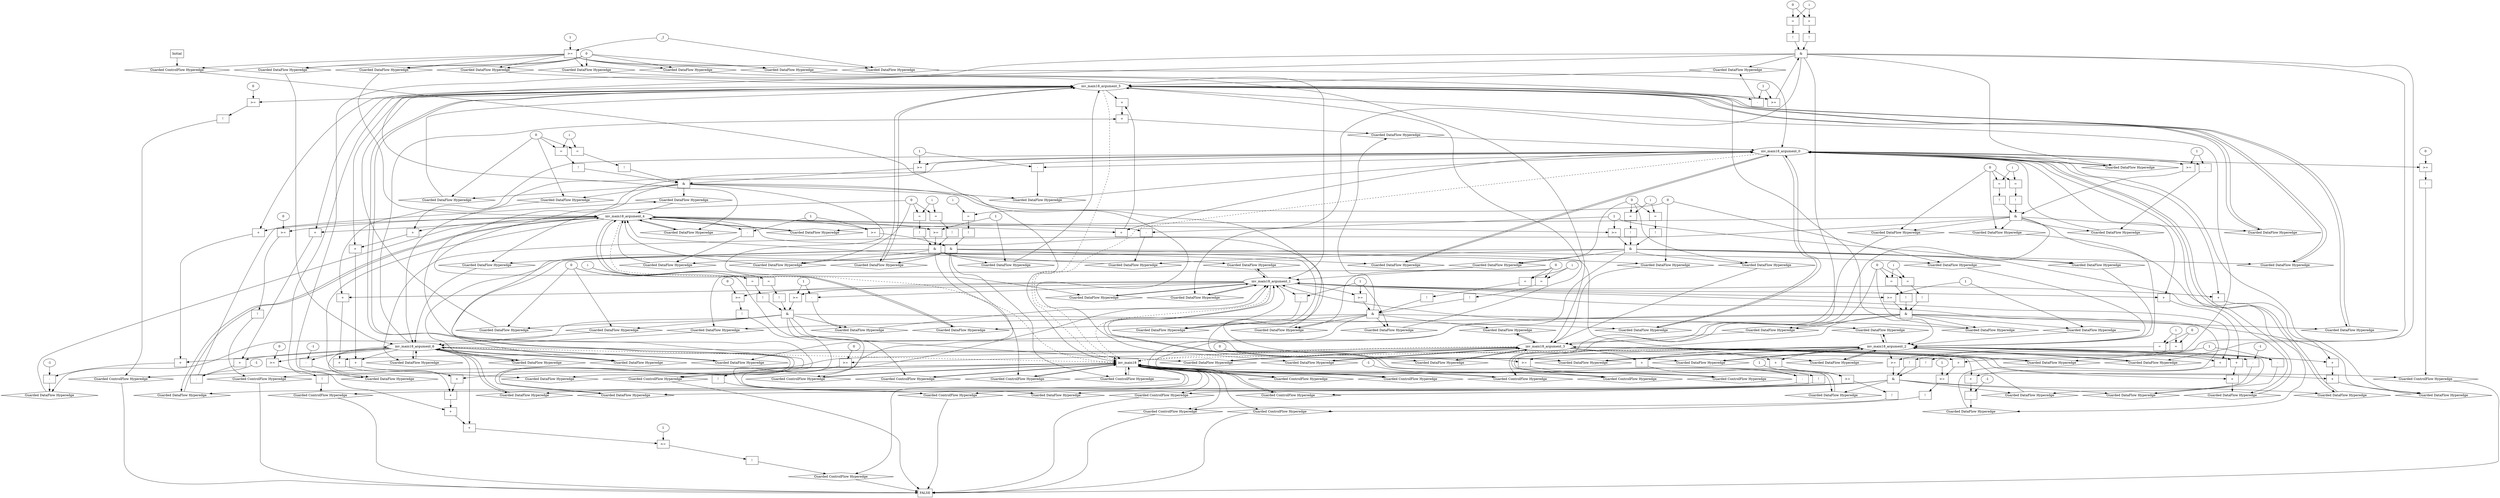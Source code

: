 digraph dag {
inv_main18 [label="inv_main18" shape="rect"];
FALSE [label="FALSE" shape="rect"];
Initial [label="Initial" shape="rect"];
ControlFowHyperEdge_0 [label="Guarded ControlFlow Hyperedge" shape="diamond"];
Initial -> ControlFowHyperEdge_0[label=""]
ControlFowHyperEdge_0 -> inv_main18[label=""]
ControlFowHyperEdge_1 [label="Guarded ControlFlow Hyperedge" shape="diamond"];
inv_main18 -> ControlFowHyperEdge_1[label=""]
ControlFowHyperEdge_1 -> inv_main18[label=""]
ControlFowHyperEdge_2 [label="Guarded ControlFlow Hyperedge" shape="diamond"];
inv_main18 -> ControlFowHyperEdge_2[label=""]
ControlFowHyperEdge_2 -> inv_main18[label=""]
ControlFowHyperEdge_3 [label="Guarded ControlFlow Hyperedge" shape="diamond"];
inv_main18 -> ControlFowHyperEdge_3[label=""]
ControlFowHyperEdge_3 -> inv_main18[label=""]
ControlFowHyperEdge_4 [label="Guarded ControlFlow Hyperedge" shape="diamond"];
inv_main18 -> ControlFowHyperEdge_4[label=""]
ControlFowHyperEdge_4 -> inv_main18[label=""]
ControlFowHyperEdge_5 [label="Guarded ControlFlow Hyperedge" shape="diamond"];
inv_main18 -> ControlFowHyperEdge_5[label=""]
ControlFowHyperEdge_5 -> inv_main18[label=""]
ControlFowHyperEdge_6 [label="Guarded ControlFlow Hyperedge" shape="diamond"];
inv_main18 -> ControlFowHyperEdge_6[label=""]
ControlFowHyperEdge_6 -> inv_main18[label=""]
ControlFowHyperEdge_7 [label="Guarded ControlFlow Hyperedge" shape="diamond"];
inv_main18 -> ControlFowHyperEdge_7[label=""]
ControlFowHyperEdge_7 -> inv_main18[label=""]
ControlFowHyperEdge_8 [label="Guarded ControlFlow Hyperedge" shape="diamond"];
inv_main18 -> ControlFowHyperEdge_8[label=""]
ControlFowHyperEdge_8 -> inv_main18[label=""]
ControlFowHyperEdge_9 [label="Guarded ControlFlow Hyperedge" shape="diamond"];
inv_main18 -> ControlFowHyperEdge_9[label=""]
ControlFowHyperEdge_9 -> inv_main18[label=""]
ControlFowHyperEdge_10 [label="Guarded ControlFlow Hyperedge" shape="diamond"];
inv_main18 -> ControlFowHyperEdge_10[label=""]
ControlFowHyperEdge_10 -> inv_main18[label=""]
ControlFowHyperEdge_11 [label="Guarded ControlFlow Hyperedge" shape="diamond"];
inv_main18 -> ControlFowHyperEdge_11[label=""]
ControlFowHyperEdge_11 -> FALSE[label=""]
ControlFowHyperEdge_12 [label="Guarded ControlFlow Hyperedge" shape="diamond"];
inv_main18 -> ControlFowHyperEdge_12[label=""]
ControlFowHyperEdge_12 -> FALSE[label=""]
ControlFowHyperEdge_13 [label="Guarded ControlFlow Hyperedge" shape="diamond"];
inv_main18 -> ControlFowHyperEdge_13[label=""]
ControlFowHyperEdge_13 -> FALSE[label=""]
ControlFowHyperEdge_14 [label="Guarded ControlFlow Hyperedge" shape="diamond"];
inv_main18 -> ControlFowHyperEdge_14[label=""]
ControlFowHyperEdge_14 -> FALSE[label=""]
ControlFowHyperEdge_15 [label="Guarded ControlFlow Hyperedge" shape="diamond"];
inv_main18 -> ControlFowHyperEdge_15[label=""]
ControlFowHyperEdge_15 -> FALSE[label=""]
ControlFowHyperEdge_16 [label="Guarded ControlFlow Hyperedge" shape="diamond"];
inv_main18 -> ControlFowHyperEdge_16[label=""]
ControlFowHyperEdge_16 -> FALSE[label=""]
ControlFowHyperEdge_17 [label="Guarded ControlFlow Hyperedge" shape="diamond"];
inv_main18 -> ControlFowHyperEdge_17[label=""]
ControlFowHyperEdge_17 -> FALSE[label=""]
ControlFowHyperEdge_18 [label="Guarded ControlFlow Hyperedge" shape="diamond"];
inv_main18 -> ControlFowHyperEdge_18[label=""]
ControlFowHyperEdge_18 -> FALSE[label=""]
ControlFowHyperEdge_19 [label="Guarded ControlFlow Hyperedge" shape="diamond"];
inv_main18 -> ControlFowHyperEdge_19[label=""]
ControlFowHyperEdge_19 -> FALSE[label=""]
ControlFowHyperEdge_20 [label="Guarded ControlFlow Hyperedge" shape="diamond"];
inv_main18 -> ControlFowHyperEdge_20[label=""]
ControlFowHyperEdge_20 -> FALSE[label=""]
inv_main18_argument_0 [label="inv_main18_argument_0" shape="oval"];
inv_main18_argument_0 -> inv_main18[label="" style="dashed"]
inv_main18_argument_1 [label="inv_main18_argument_1" shape="oval"];
inv_main18_argument_1 -> inv_main18[label="" style="dashed"]
inv_main18_argument_2 [label="inv_main18_argument_2" shape="oval"];
inv_main18_argument_2 -> inv_main18[label="" style="dashed"]
inv_main18_argument_3 [label="inv_main18_argument_3" shape="oval"];
inv_main18_argument_3 -> inv_main18[label="" style="dashed"]
inv_main18_argument_4 [label="inv_main18_argument_4" shape="oval"];
inv_main18_argument_4 -> inv_main18[label="" style="dashed"]
inv_main18_argument_5 [label="inv_main18_argument_5" shape="oval"];
inv_main18_argument_5 -> inv_main18[label="" style="dashed"]
inv_main18_argument_6 [label="inv_main18_argument_6" shape="oval"];
inv_main18_argument_6 -> inv_main18[label="" style="dashed"]

xxxinv_main18___Initial_0xxxguard_0_node_0 [label=">=" shape="rect"];
xxxinv_main18___Initial_0xxxguard_0_node_2 [label="1"];
xxxinv_main18___Initial_0xxxdataFlow2_node_0->xxxinv_main18___Initial_0xxxguard_0_node_0
xxxinv_main18___Initial_0xxxguard_0_node_2->xxxinv_main18___Initial_0xxxguard_0_node_0

xxxinv_main18___Initial_0xxxguard_0_node_0->ControlFowHyperEdge_0 [label=""];
xxxinv_main18___Initial_0xxxdataFlow_0_node_0 [label="0"];

xxxinv_main18___Initial_0xxxdataFlow_0_node_0->DataFowHyperEdge_0_inv_main18_argument_5 [label=""];

xxxinv_main18___Initial_0xxxdataFlow_0_node_0->DataFowHyperEdge_0_inv_main18_argument_3 [label=""];
xxxinv_main18___Initial_0xxxdataFlow2_node_0 [label="_I"];

xxxinv_main18___Initial_0xxxdataFlow2_node_0->DataFowHyperEdge_0_inv_main18_argument_0 [label=""];

xxxinv_main18___Initial_0xxxdataFlow_0_node_0->DataFowHyperEdge_0_inv_main18_argument_2 [label=""];

xxxinv_main18___Initial_0xxxdataFlow_0_node_0->DataFowHyperEdge_0_inv_main18_argument_1 [label=""];

xxxinv_main18___Initial_0xxxdataFlow_0_node_0->DataFowHyperEdge_0_inv_main18_argument_4 [label=""];

xxxinv_main18___Initial_0xxxdataFlow_0_node_0->DataFowHyperEdge_0_inv_main18_argument_6 [label=""];
xxxinv_main18___inv_main18_1xxx_and [label="&" shape="rect"];
xxxinv_main18___inv_main18_1xxxguard_0_node_0 [label=">=" shape="rect"];
inv_main18_argument_5->xxxinv_main18___inv_main18_1xxxguard_0_node_0
xxxinv_main18___inv_main18_1xxxdataFlow_0_node_2->xxxinv_main18___inv_main18_1xxxguard_0_node_0

xxxinv_main18___inv_main18_1xxxguard_0_node_0->xxxinv_main18___inv_main18_1xxx_and [label=""];
xxxinv_main18___inv_main18_1xxxguard1_node_0 [label="!" shape="rect"];
xxxinv_main18___inv_main18_1xxxguard1_node_1 [label="=" shape="rect"];
xxxinv_main18___inv_main18_1xxxguard1_node_2 [label="i"];
xxxinv_main18___inv_main18_1xxxguard1_node_3 [label="0"];
xxxinv_main18___inv_main18_1xxxguard1_node_1->xxxinv_main18___inv_main18_1xxxguard1_node_0
xxxinv_main18___inv_main18_1xxxguard1_node_2->xxxinv_main18___inv_main18_1xxxguard1_node_1
xxxinv_main18___inv_main18_1xxxguard1_node_3->xxxinv_main18___inv_main18_1xxxguard1_node_1

xxxinv_main18___inv_main18_1xxxguard1_node_0->xxxinv_main18___inv_main18_1xxx_and [label=""];
xxxinv_main18___inv_main18_1xxxguard2_node_0 [label="!" shape="rect"];
xxxinv_main18___inv_main18_1xxxguard2_node_1 [label="=" shape="rect"];
xxxinv_main18___inv_main18_1xxxguard2_node_1->xxxinv_main18___inv_main18_1xxxguard2_node_0
xxxinv_main18___inv_main18_1xxxguard1_node_2->xxxinv_main18___inv_main18_1xxxguard2_node_1
xxxinv_main18___inv_main18_1xxxguard1_node_3->xxxinv_main18___inv_main18_1xxxguard2_node_1

xxxinv_main18___inv_main18_1xxxguard2_node_0->xxxinv_main18___inv_main18_1xxx_and [label=""];
xxxinv_main18___inv_main18_1xxx_and->ControlFowHyperEdge_1 [label=""];
xxxinv_main18___inv_main18_1xxxdataFlow_0_node_0 [label="-" shape="rect"];
xxxinv_main18___inv_main18_1xxxdataFlow_0_node_2 [label="1"];
inv_main18_argument_5->xxxinv_main18___inv_main18_1xxxdataFlow_0_node_0
xxxinv_main18___inv_main18_1xxxdataFlow_0_node_2->xxxinv_main18___inv_main18_1xxxdataFlow_0_node_0

xxxinv_main18___inv_main18_1xxxdataFlow_0_node_0->DataFowHyperEdge_1_inv_main18_argument_5 [label=""];
xxxinv_main18___inv_main18_1xxxdataFlow1_node_0 [label="-" shape="rect"];
xxxinv_main18___inv_main18_1xxxdataFlow1_node_2 [label="-1"];
inv_main18_argument_6->xxxinv_main18___inv_main18_1xxxdataFlow1_node_0
xxxinv_main18___inv_main18_1xxxdataFlow1_node_2->xxxinv_main18___inv_main18_1xxxdataFlow1_node_0

xxxinv_main18___inv_main18_1xxxdataFlow1_node_0->DataFowHyperEdge_1_inv_main18_argument_6 [label=""];
xxxinv_main18___inv_main18_2xxx_and [label="&" shape="rect"];
xxxinv_main18___inv_main18_2xxxguard_0_node_0 [label=">=" shape="rect"];
inv_main18_argument_2->xxxinv_main18___inv_main18_2xxxguard_0_node_0
xxxinv_main18___inv_main18_2xxxdataFlow_0_node_2->xxxinv_main18___inv_main18_2xxxguard_0_node_0

xxxinv_main18___inv_main18_2xxxguard_0_node_0->xxxinv_main18___inv_main18_2xxx_and [label=""];
xxxinv_main18___inv_main18_2xxxguard1_node_0 [label="!" shape="rect"];
xxxinv_main18___inv_main18_2xxxguard1_node_1 [label="=" shape="rect"];
xxxinv_main18___inv_main18_2xxxguard1_node_2 [label="i"];
xxxinv_main18___inv_main18_2xxxguard1_node_3 [label="0"];
xxxinv_main18___inv_main18_2xxxguard1_node_1->xxxinv_main18___inv_main18_2xxxguard1_node_0
xxxinv_main18___inv_main18_2xxxguard1_node_2->xxxinv_main18___inv_main18_2xxxguard1_node_1
xxxinv_main18___inv_main18_2xxxguard1_node_3->xxxinv_main18___inv_main18_2xxxguard1_node_1

xxxinv_main18___inv_main18_2xxxguard1_node_0->xxxinv_main18___inv_main18_2xxx_and [label=""];
xxxinv_main18___inv_main18_2xxxguard2_node_0 [label="!" shape="rect"];
xxxinv_main18___inv_main18_2xxxguard2_node_1 [label="=" shape="rect"];
xxxinv_main18___inv_main18_2xxxguard2_node_1->xxxinv_main18___inv_main18_2xxxguard2_node_0
xxxinv_main18___inv_main18_2xxxguard1_node_2->xxxinv_main18___inv_main18_2xxxguard2_node_1
xxxinv_main18___inv_main18_2xxxguard1_node_3->xxxinv_main18___inv_main18_2xxxguard2_node_1

xxxinv_main18___inv_main18_2xxxguard2_node_0->xxxinv_main18___inv_main18_2xxx_and [label=""];
xxxinv_main18___inv_main18_2xxx_and->ControlFowHyperEdge_2 [label=""];
xxxinv_main18___inv_main18_2xxxdataFlow_0_node_0 [label="-" shape="rect"];
xxxinv_main18___inv_main18_2xxxdataFlow_0_node_2 [label="1"];
inv_main18_argument_2->xxxinv_main18___inv_main18_2xxxdataFlow_0_node_0
xxxinv_main18___inv_main18_2xxxdataFlow_0_node_2->xxxinv_main18___inv_main18_2xxxdataFlow_0_node_0

xxxinv_main18___inv_main18_2xxxdataFlow_0_node_0->DataFowHyperEdge_2_inv_main18_argument_2 [label=""];
xxxinv_main18___inv_main18_2xxxdataFlow1_node_0 [label="-" shape="rect"];
xxxinv_main18___inv_main18_2xxxdataFlow1_node_2 [label="-1"];
inv_main18_argument_3->xxxinv_main18___inv_main18_2xxxdataFlow1_node_0
xxxinv_main18___inv_main18_2xxxdataFlow1_node_2->xxxinv_main18___inv_main18_2xxxdataFlow1_node_0

xxxinv_main18___inv_main18_2xxxdataFlow1_node_0->DataFowHyperEdge_2_inv_main18_argument_3 [label=""];
xxxinv_main18___inv_main18_3xxx_and [label="&" shape="rect"];
xxxinv_main18___inv_main18_3xxxguard_0_node_0 [label=">=" shape="rect"];
inv_main18_argument_1->xxxinv_main18___inv_main18_3xxxguard_0_node_0
xxxinv_main18___inv_main18_3xxxdataFlow_0_node_0->xxxinv_main18___inv_main18_3xxxguard_0_node_0

xxxinv_main18___inv_main18_3xxxguard_0_node_0->xxxinv_main18___inv_main18_3xxx_and [label=""];
xxxinv_main18___inv_main18_3xxxguard1_node_0 [label="!" shape="rect"];
xxxinv_main18___inv_main18_3xxxguard1_node_1 [label="=" shape="rect"];
xxxinv_main18___inv_main18_3xxxguard1_node_2 [label="i"];
xxxinv_main18___inv_main18_3xxxguard1_node_1->xxxinv_main18___inv_main18_3xxxguard1_node_0
xxxinv_main18___inv_main18_3xxxguard1_node_2->xxxinv_main18___inv_main18_3xxxguard1_node_1
xxxinv_main18___inv_main18_3xxxdataFlow3_node_0->xxxinv_main18___inv_main18_3xxxguard1_node_1

xxxinv_main18___inv_main18_3xxxguard1_node_0->xxxinv_main18___inv_main18_3xxx_and [label=""];
xxxinv_main18___inv_main18_3xxxguard2_node_0 [label="!" shape="rect"];
xxxinv_main18___inv_main18_3xxxguard2_node_1 [label="=" shape="rect"];
xxxinv_main18___inv_main18_3xxxguard2_node_1->xxxinv_main18___inv_main18_3xxxguard2_node_0
xxxinv_main18___inv_main18_3xxxguard1_node_2->xxxinv_main18___inv_main18_3xxxguard2_node_1
xxxinv_main18___inv_main18_3xxxdataFlow3_node_0->xxxinv_main18___inv_main18_3xxxguard2_node_1

xxxinv_main18___inv_main18_3xxxguard2_node_0->xxxinv_main18___inv_main18_3xxx_and [label=""];
xxxinv_main18___inv_main18_3xxx_and->ControlFowHyperEdge_3 [label=""];
xxxinv_main18___inv_main18_3xxxdataFlow_0_node_0 [label="1"];

xxxinv_main18___inv_main18_3xxxdataFlow_0_node_0->DataFowHyperEdge_3_inv_main18_argument_5 [label=""];
xxxinv_main18___inv_main18_3xxxdataFlow1_node_0 [label="+" shape="rect"];
xxxinv_main18___inv_main18_3xxxdataFlow1_node_1 [label="+" shape="rect"];
xxxinv_main18___inv_main18_3xxxdataFlow1_node_2 [label="+" shape="rect"];
xxxinv_main18___inv_main18_3xxxdataFlow1_node_1->xxxinv_main18___inv_main18_3xxxdataFlow1_node_0
inv_main18_argument_6->xxxinv_main18___inv_main18_3xxxdataFlow1_node_0
xxxinv_main18___inv_main18_3xxxdataFlow1_node_2->xxxinv_main18___inv_main18_3xxxdataFlow1_node_1
inv_main18_argument_5->xxxinv_main18___inv_main18_3xxxdataFlow1_node_1
inv_main18_argument_0->xxxinv_main18___inv_main18_3xxxdataFlow1_node_2
inv_main18_argument_4->xxxinv_main18___inv_main18_3xxxdataFlow1_node_2

xxxinv_main18___inv_main18_3xxxdataFlow1_node_0->DataFowHyperEdge_3_inv_main18_argument_0 [label=""];
xxxinv_main18___inv_main18_3xxxdataFlow2_node_0 [label="-" shape="rect"];
inv_main18_argument_1->xxxinv_main18___inv_main18_3xxxdataFlow2_node_0
xxxinv_main18___inv_main18_3xxxdataFlow_0_node_0->xxxinv_main18___inv_main18_3xxxdataFlow2_node_0

xxxinv_main18___inv_main18_3xxxdataFlow2_node_0->DataFowHyperEdge_3_inv_main18_argument_1 [label=""];
xxxinv_main18___inv_main18_3xxxdataFlow3_node_0 [label="0"];

xxxinv_main18___inv_main18_3xxxdataFlow3_node_0->DataFowHyperEdge_3_inv_main18_argument_4 [label=""];

xxxinv_main18___inv_main18_3xxxdataFlow3_node_0->DataFowHyperEdge_3_inv_main18_argument_6 [label=""];
xxxinv_main18___inv_main18_4xxx_and [label="&" shape="rect"];
xxxinv_main18___inv_main18_4xxxguard_0_node_0 [label=">=" shape="rect"];
inv_main18_argument_4->xxxinv_main18___inv_main18_4xxxguard_0_node_0
xxxinv_main18___inv_main18_4xxxdataFlow2_node_0->xxxinv_main18___inv_main18_4xxxguard_0_node_0

xxxinv_main18___inv_main18_4xxxguard_0_node_0->xxxinv_main18___inv_main18_4xxx_and [label=""];
xxxinv_main18___inv_main18_4xxxguard1_node_0 [label="!" shape="rect"];
xxxinv_main18___inv_main18_4xxxguard1_node_1 [label="=" shape="rect"];
xxxinv_main18___inv_main18_4xxxguard1_node_2 [label="i"];
xxxinv_main18___inv_main18_4xxxguard1_node_1->xxxinv_main18___inv_main18_4xxxguard1_node_0
xxxinv_main18___inv_main18_4xxxguard1_node_2->xxxinv_main18___inv_main18_4xxxguard1_node_1
xxxinv_main18___inv_main18_4xxxdataFlow1_node_0->xxxinv_main18___inv_main18_4xxxguard1_node_1

xxxinv_main18___inv_main18_4xxxguard1_node_0->xxxinv_main18___inv_main18_4xxx_and [label=""];
xxxinv_main18___inv_main18_4xxxguard2_node_0 [label="!" shape="rect"];
xxxinv_main18___inv_main18_4xxxguard2_node_1 [label="=" shape="rect"];
xxxinv_main18___inv_main18_4xxxguard2_node_1->xxxinv_main18___inv_main18_4xxxguard2_node_0
xxxinv_main18___inv_main18_4xxxguard1_node_2->xxxinv_main18___inv_main18_4xxxguard2_node_1
xxxinv_main18___inv_main18_4xxxdataFlow1_node_0->xxxinv_main18___inv_main18_4xxxguard2_node_1

xxxinv_main18___inv_main18_4xxxguard2_node_0->xxxinv_main18___inv_main18_4xxx_and [label=""];
xxxinv_main18___inv_main18_4xxx_and->ControlFowHyperEdge_4 [label=""];
xxxinv_main18___inv_main18_4xxxdataFlow_0_node_0 [label="+" shape="rect"];
xxxinv_main18___inv_main18_4xxxdataFlow_0_node_1 [label="+" shape="rect"];
xxxinv_main18___inv_main18_4xxxdataFlow_0_node_2 [label="+" shape="rect"];
xxxinv_main18___inv_main18_4xxxdataFlow_0_node_1->xxxinv_main18___inv_main18_4xxxdataFlow_0_node_0
inv_main18_argument_6->xxxinv_main18___inv_main18_4xxxdataFlow_0_node_0
xxxinv_main18___inv_main18_4xxxdataFlow_0_node_2->xxxinv_main18___inv_main18_4xxxdataFlow_0_node_1
inv_main18_argument_5->xxxinv_main18___inv_main18_4xxxdataFlow_0_node_1
inv_main18_argument_0->xxxinv_main18___inv_main18_4xxxdataFlow_0_node_2
inv_main18_argument_4->xxxinv_main18___inv_main18_4xxxdataFlow_0_node_2

xxxinv_main18___inv_main18_4xxxdataFlow_0_node_0->DataFowHyperEdge_4_inv_main18_argument_0 [label=""];
xxxinv_main18___inv_main18_4xxxdataFlow1_node_0 [label="0"];

xxxinv_main18___inv_main18_4xxxdataFlow1_node_0->DataFowHyperEdge_4_inv_main18_argument_4 [label=""];
xxxinv_main18___inv_main18_4xxxdataFlow2_node_0 [label="1"];

xxxinv_main18___inv_main18_4xxxdataFlow2_node_0->DataFowHyperEdge_4_inv_main18_argument_5 [label=""];

xxxinv_main18___inv_main18_4xxxdataFlow1_node_0->DataFowHyperEdge_4_inv_main18_argument_6 [label=""];
xxxinv_main18___inv_main18_5xxx_and [label="&" shape="rect"];
xxxinv_main18___inv_main18_5xxxguard_0_node_0 [label=">=" shape="rect"];
inv_main18_argument_4->xxxinv_main18___inv_main18_5xxxguard_0_node_0
xxxinv_main18___inv_main18_5xxxdataFlow2_node_0->xxxinv_main18___inv_main18_5xxxguard_0_node_0

xxxinv_main18___inv_main18_5xxxguard_0_node_0->xxxinv_main18___inv_main18_5xxx_and [label=""];
xxxinv_main18___inv_main18_5xxxguard1_node_0 [label="!" shape="rect"];
xxxinv_main18___inv_main18_5xxxguard1_node_1 [label="=" shape="rect"];
xxxinv_main18___inv_main18_5xxxguard1_node_2 [label="i"];
xxxinv_main18___inv_main18_5xxxguard1_node_1->xxxinv_main18___inv_main18_5xxxguard1_node_0
xxxinv_main18___inv_main18_5xxxguard1_node_2->xxxinv_main18___inv_main18_5xxxguard1_node_1
xxxinv_main18___inv_main18_5xxxdataFlow_0_node_0->xxxinv_main18___inv_main18_5xxxguard1_node_1

xxxinv_main18___inv_main18_5xxxguard1_node_0->xxxinv_main18___inv_main18_5xxx_and [label=""];
xxxinv_main18___inv_main18_5xxxguard2_node_0 [label="!" shape="rect"];
xxxinv_main18___inv_main18_5xxxguard2_node_1 [label="=" shape="rect"];
xxxinv_main18___inv_main18_5xxxguard2_node_1->xxxinv_main18___inv_main18_5xxxguard2_node_0
xxxinv_main18___inv_main18_5xxxguard1_node_2->xxxinv_main18___inv_main18_5xxxguard2_node_1
xxxinv_main18___inv_main18_5xxxdataFlow_0_node_0->xxxinv_main18___inv_main18_5xxxguard2_node_1

xxxinv_main18___inv_main18_5xxxguard2_node_0->xxxinv_main18___inv_main18_5xxx_and [label=""];
xxxinv_main18___inv_main18_5xxx_and->ControlFowHyperEdge_5 [label=""];
xxxinv_main18___inv_main18_5xxxdataFlow_0_node_0 [label="0"];

xxxinv_main18___inv_main18_5xxxdataFlow_0_node_0->DataFowHyperEdge_5_inv_main18_argument_3 [label=""];
xxxinv_main18___inv_main18_5xxxdataFlow1_node_0 [label="+" shape="rect"];
xxxinv_main18___inv_main18_5xxxdataFlow1_node_1 [label="+" shape="rect"];
xxxinv_main18___inv_main18_5xxxdataFlow1_node_2 [label="+" shape="rect"];
xxxinv_main18___inv_main18_5xxxdataFlow1_node_1->xxxinv_main18___inv_main18_5xxxdataFlow1_node_0
inv_main18_argument_3->xxxinv_main18___inv_main18_5xxxdataFlow1_node_0
xxxinv_main18___inv_main18_5xxxdataFlow1_node_2->xxxinv_main18___inv_main18_5xxxdataFlow1_node_1
inv_main18_argument_2->xxxinv_main18___inv_main18_5xxxdataFlow1_node_1
inv_main18_argument_0->xxxinv_main18___inv_main18_5xxxdataFlow1_node_2
inv_main18_argument_1->xxxinv_main18___inv_main18_5xxxdataFlow1_node_2

xxxinv_main18___inv_main18_5xxxdataFlow1_node_0->DataFowHyperEdge_5_inv_main18_argument_0 [label=""];
xxxinv_main18___inv_main18_5xxxdataFlow2_node_0 [label="1"];

xxxinv_main18___inv_main18_5xxxdataFlow2_node_0->DataFowHyperEdge_5_inv_main18_argument_2 [label=""];

xxxinv_main18___inv_main18_5xxxdataFlow_0_node_0->DataFowHyperEdge_5_inv_main18_argument_1 [label=""];
xxxinv_main18___inv_main18_5xxxdataFlow4_node_0 [label="-" shape="rect"];
inv_main18_argument_4->xxxinv_main18___inv_main18_5xxxdataFlow4_node_0
xxxinv_main18___inv_main18_5xxxdataFlow2_node_0->xxxinv_main18___inv_main18_5xxxdataFlow4_node_0

xxxinv_main18___inv_main18_5xxxdataFlow4_node_0->DataFowHyperEdge_5_inv_main18_argument_4 [label=""];
xxxinv_main18___inv_main18_6xxx_and [label="&" shape="rect"];
xxxinv_main18___inv_main18_6xxxguard_0_node_0 [label=">=" shape="rect"];
inv_main18_argument_1->xxxinv_main18___inv_main18_6xxxguard_0_node_0
xxxinv_main18___inv_main18_6xxxdataFlow2_node_0->xxxinv_main18___inv_main18_6xxxguard_0_node_0

xxxinv_main18___inv_main18_6xxxguard_0_node_0->xxxinv_main18___inv_main18_6xxx_and [label=""];
xxxinv_main18___inv_main18_6xxxguard1_node_0 [label="!" shape="rect"];
xxxinv_main18___inv_main18_6xxxguard1_node_1 [label="=" shape="rect"];
xxxinv_main18___inv_main18_6xxxguard1_node_2 [label="i"];
xxxinv_main18___inv_main18_6xxxguard1_node_1->xxxinv_main18___inv_main18_6xxxguard1_node_0
xxxinv_main18___inv_main18_6xxxguard1_node_2->xxxinv_main18___inv_main18_6xxxguard1_node_1
xxxinv_main18___inv_main18_6xxxdataFlow1_node_0->xxxinv_main18___inv_main18_6xxxguard1_node_1

xxxinv_main18___inv_main18_6xxxguard1_node_0->xxxinv_main18___inv_main18_6xxx_and [label=""];
xxxinv_main18___inv_main18_6xxxguard2_node_0 [label="!" shape="rect"];
xxxinv_main18___inv_main18_6xxxguard2_node_1 [label="=" shape="rect"];
xxxinv_main18___inv_main18_6xxxguard2_node_1->xxxinv_main18___inv_main18_6xxxguard2_node_0
xxxinv_main18___inv_main18_6xxxguard1_node_2->xxxinv_main18___inv_main18_6xxxguard2_node_1
xxxinv_main18___inv_main18_6xxxdataFlow1_node_0->xxxinv_main18___inv_main18_6xxxguard2_node_1

xxxinv_main18___inv_main18_6xxxguard2_node_0->xxxinv_main18___inv_main18_6xxx_and [label=""];
xxxinv_main18___inv_main18_6xxx_and->ControlFowHyperEdge_6 [label=""];
xxxinv_main18___inv_main18_6xxxdataFlow_0_node_0 [label="+" shape="rect"];
xxxinv_main18___inv_main18_6xxxdataFlow_0_node_1 [label="+" shape="rect"];
xxxinv_main18___inv_main18_6xxxdataFlow_0_node_2 [label="+" shape="rect"];
xxxinv_main18___inv_main18_6xxxdataFlow_0_node_1->xxxinv_main18___inv_main18_6xxxdataFlow_0_node_0
inv_main18_argument_3->xxxinv_main18___inv_main18_6xxxdataFlow_0_node_0
xxxinv_main18___inv_main18_6xxxdataFlow_0_node_2->xxxinv_main18___inv_main18_6xxxdataFlow_0_node_1
inv_main18_argument_2->xxxinv_main18___inv_main18_6xxxdataFlow_0_node_1
inv_main18_argument_0->xxxinv_main18___inv_main18_6xxxdataFlow_0_node_2
inv_main18_argument_1->xxxinv_main18___inv_main18_6xxxdataFlow_0_node_2

xxxinv_main18___inv_main18_6xxxdataFlow_0_node_0->DataFowHyperEdge_6_inv_main18_argument_0 [label=""];
xxxinv_main18___inv_main18_6xxxdataFlow1_node_0 [label="0"];

xxxinv_main18___inv_main18_6xxxdataFlow1_node_0->DataFowHyperEdge_6_inv_main18_argument_1 [label=""];
xxxinv_main18___inv_main18_6xxxdataFlow2_node_0 [label="1"];

xxxinv_main18___inv_main18_6xxxdataFlow2_node_0->DataFowHyperEdge_6_inv_main18_argument_2 [label=""];

xxxinv_main18___inv_main18_6xxxdataFlow1_node_0->DataFowHyperEdge_6_inv_main18_argument_3 [label=""];
xxxinv_main18___inv_main18_7xxx_and [label="&" shape="rect"];
xxxinv_main18___inv_main18_7xxxguard_0_node_0 [label=">=" shape="rect"];
inv_main18_argument_1->xxxinv_main18___inv_main18_7xxxguard_0_node_0
xxxinv_main18___inv_main18_7xxxdataFlow_0_node_2->xxxinv_main18___inv_main18_7xxxguard_0_node_0

xxxinv_main18___inv_main18_7xxxguard_0_node_0->xxxinv_main18___inv_main18_7xxx_and [label=""];
xxxinv_main18___inv_main18_7xxxguard1_node_0 [label="!" shape="rect"];
xxxinv_main18___inv_main18_7xxxguard1_node_1 [label="=" shape="rect"];
xxxinv_main18___inv_main18_7xxxguard1_node_2 [label="i"];
xxxinv_main18___inv_main18_7xxxguard1_node_1->xxxinv_main18___inv_main18_7xxxguard1_node_0
xxxinv_main18___inv_main18_7xxxguard1_node_2->xxxinv_main18___inv_main18_7xxxguard1_node_1
xxxinv_main18___inv_main18_7xxxdataFlow2_node_0->xxxinv_main18___inv_main18_7xxxguard1_node_1

xxxinv_main18___inv_main18_7xxxguard1_node_0->xxxinv_main18___inv_main18_7xxx_and [label=""];
xxxinv_main18___inv_main18_7xxxguard2_node_0 [label="!" shape="rect"];
xxxinv_main18___inv_main18_7xxxguard2_node_1 [label="=" shape="rect"];
xxxinv_main18___inv_main18_7xxxguard2_node_1->xxxinv_main18___inv_main18_7xxxguard2_node_0
xxxinv_main18___inv_main18_7xxxguard1_node_2->xxxinv_main18___inv_main18_7xxxguard2_node_1
xxxinv_main18___inv_main18_7xxxdataFlow2_node_0->xxxinv_main18___inv_main18_7xxxguard2_node_1

xxxinv_main18___inv_main18_7xxxguard2_node_0->xxxinv_main18___inv_main18_7xxx_and [label=""];
xxxinv_main18___inv_main18_7xxx_and->ControlFowHyperEdge_7 [label=""];
xxxinv_main18___inv_main18_7xxxdataFlow_0_node_0 [label="-" shape="rect"];
xxxinv_main18___inv_main18_7xxxdataFlow_0_node_2 [label="1"];
inv_main18_argument_1->xxxinv_main18___inv_main18_7xxxdataFlow_0_node_0
xxxinv_main18___inv_main18_7xxxdataFlow_0_node_2->xxxinv_main18___inv_main18_7xxxdataFlow_0_node_0

xxxinv_main18___inv_main18_7xxxdataFlow_0_node_0->DataFowHyperEdge_7_inv_main18_argument_1 [label=""];
xxxinv_main18___inv_main18_7xxxdataFlow1_node_0 [label="-" shape="rect"];
xxxinv_main18___inv_main18_7xxxdataFlow1_node_1 [label="+" shape="rect"];
xxxinv_main18___inv_main18_7xxxdataFlow1_node_2 [label="+" shape="rect"];
xxxinv_main18___inv_main18_7xxxdataFlow1_node_6 [label="-1"];
xxxinv_main18___inv_main18_7xxxdataFlow1_node_1->xxxinv_main18___inv_main18_7xxxdataFlow1_node_0
xxxinv_main18___inv_main18_7xxxdataFlow1_node_6->xxxinv_main18___inv_main18_7xxxdataFlow1_node_0
xxxinv_main18___inv_main18_7xxxdataFlow1_node_2->xxxinv_main18___inv_main18_7xxxdataFlow1_node_1
inv_main18_argument_6->xxxinv_main18___inv_main18_7xxxdataFlow1_node_1
inv_main18_argument_4->xxxinv_main18___inv_main18_7xxxdataFlow1_node_2
inv_main18_argument_5->xxxinv_main18___inv_main18_7xxxdataFlow1_node_2

xxxinv_main18___inv_main18_7xxxdataFlow1_node_0->DataFowHyperEdge_7_inv_main18_argument_4 [label=""];
xxxinv_main18___inv_main18_7xxxdataFlow2_node_0 [label="0"];

xxxinv_main18___inv_main18_7xxxdataFlow2_node_0->DataFowHyperEdge_7_inv_main18_argument_5 [label=""];

xxxinv_main18___inv_main18_7xxxdataFlow2_node_0->DataFowHyperEdge_7_inv_main18_argument_6 [label=""];
xxxinv_main18___inv_main18_8xxx_and [label="&" shape="rect"];
xxxinv_main18___inv_main18_8xxxguard_0_node_0 [label=">=" shape="rect"];
inv_main18_argument_0->xxxinv_main18___inv_main18_8xxxguard_0_node_0
xxxinv_main18___inv_main18_8xxxdataFlow_0_node_2->xxxinv_main18___inv_main18_8xxxguard_0_node_0

xxxinv_main18___inv_main18_8xxxguard_0_node_0->xxxinv_main18___inv_main18_8xxx_and [label=""];
xxxinv_main18___inv_main18_8xxxguard1_node_0 [label="!" shape="rect"];
xxxinv_main18___inv_main18_8xxxguard1_node_1 [label="=" shape="rect"];
xxxinv_main18___inv_main18_8xxxguard1_node_2 [label="i"];
xxxinv_main18___inv_main18_8xxxguard1_node_1->xxxinv_main18___inv_main18_8xxxguard1_node_0
xxxinv_main18___inv_main18_8xxxguard1_node_2->xxxinv_main18___inv_main18_8xxxguard1_node_1
xxxinv_main18___inv_main18_8xxxdataFlow2_node_0->xxxinv_main18___inv_main18_8xxxguard1_node_1

xxxinv_main18___inv_main18_8xxxguard1_node_0->xxxinv_main18___inv_main18_8xxx_and [label=""];
xxxinv_main18___inv_main18_8xxxguard2_node_0 [label="!" shape="rect"];
xxxinv_main18___inv_main18_8xxxguard2_node_1 [label="=" shape="rect"];
xxxinv_main18___inv_main18_8xxxguard2_node_1->xxxinv_main18___inv_main18_8xxxguard2_node_0
xxxinv_main18___inv_main18_8xxxguard1_node_2->xxxinv_main18___inv_main18_8xxxguard2_node_1
xxxinv_main18___inv_main18_8xxxdataFlow2_node_0->xxxinv_main18___inv_main18_8xxxguard2_node_1

xxxinv_main18___inv_main18_8xxxguard2_node_0->xxxinv_main18___inv_main18_8xxx_and [label=""];
xxxinv_main18___inv_main18_8xxx_and->ControlFowHyperEdge_8 [label=""];
xxxinv_main18___inv_main18_8xxxdataFlow_0_node_0 [label="-" shape="rect"];
xxxinv_main18___inv_main18_8xxxdataFlow_0_node_2 [label="1"];
inv_main18_argument_0->xxxinv_main18___inv_main18_8xxxdataFlow_0_node_0
xxxinv_main18___inv_main18_8xxxdataFlow_0_node_2->xxxinv_main18___inv_main18_8xxxdataFlow_0_node_0

xxxinv_main18___inv_main18_8xxxdataFlow_0_node_0->DataFowHyperEdge_8_inv_main18_argument_0 [label=""];
xxxinv_main18___inv_main18_8xxxdataFlow1_node_0 [label="-" shape="rect"];
xxxinv_main18___inv_main18_8xxxdataFlow1_node_1 [label="+" shape="rect"];
xxxinv_main18___inv_main18_8xxxdataFlow1_node_2 [label="+" shape="rect"];
xxxinv_main18___inv_main18_8xxxdataFlow1_node_6 [label="-1"];
xxxinv_main18___inv_main18_8xxxdataFlow1_node_1->xxxinv_main18___inv_main18_8xxxdataFlow1_node_0
xxxinv_main18___inv_main18_8xxxdataFlow1_node_6->xxxinv_main18___inv_main18_8xxxdataFlow1_node_0
xxxinv_main18___inv_main18_8xxxdataFlow1_node_2->xxxinv_main18___inv_main18_8xxxdataFlow1_node_1
inv_main18_argument_6->xxxinv_main18___inv_main18_8xxxdataFlow1_node_1
inv_main18_argument_4->xxxinv_main18___inv_main18_8xxxdataFlow1_node_2
inv_main18_argument_5->xxxinv_main18___inv_main18_8xxxdataFlow1_node_2

xxxinv_main18___inv_main18_8xxxdataFlow1_node_0->DataFowHyperEdge_8_inv_main18_argument_4 [label=""];
xxxinv_main18___inv_main18_8xxxdataFlow2_node_0 [label="0"];

xxxinv_main18___inv_main18_8xxxdataFlow2_node_0->DataFowHyperEdge_8_inv_main18_argument_5 [label=""];

xxxinv_main18___inv_main18_8xxxdataFlow2_node_0->DataFowHyperEdge_8_inv_main18_argument_6 [label=""];
xxxinv_main18___inv_main18_9xxx_and [label="&" shape="rect"];
xxxinv_main18___inv_main18_9xxxguard_0_node_0 [label=">=" shape="rect"];
inv_main18_argument_0->xxxinv_main18___inv_main18_9xxxguard_0_node_0
xxxinv_main18___inv_main18_9xxxdataFlow_0_node_2->xxxinv_main18___inv_main18_9xxxguard_0_node_0

xxxinv_main18___inv_main18_9xxxguard_0_node_0->xxxinv_main18___inv_main18_9xxx_and [label=""];
xxxinv_main18___inv_main18_9xxxguard1_node_0 [label="!" shape="rect"];
xxxinv_main18___inv_main18_9xxxguard1_node_1 [label="=" shape="rect"];
xxxinv_main18___inv_main18_9xxxguard1_node_2 [label="i"];
xxxinv_main18___inv_main18_9xxxguard1_node_1->xxxinv_main18___inv_main18_9xxxguard1_node_0
xxxinv_main18___inv_main18_9xxxguard1_node_2->xxxinv_main18___inv_main18_9xxxguard1_node_1
xxxinv_main18___inv_main18_9xxxdataFlow2_node_0->xxxinv_main18___inv_main18_9xxxguard1_node_1

xxxinv_main18___inv_main18_9xxxguard1_node_0->xxxinv_main18___inv_main18_9xxx_and [label=""];
xxxinv_main18___inv_main18_9xxxguard2_node_0 [label="!" shape="rect"];
xxxinv_main18___inv_main18_9xxxguard2_node_1 [label="=" shape="rect"];
xxxinv_main18___inv_main18_9xxxguard2_node_1->xxxinv_main18___inv_main18_9xxxguard2_node_0
xxxinv_main18___inv_main18_9xxxguard1_node_2->xxxinv_main18___inv_main18_9xxxguard2_node_1
xxxinv_main18___inv_main18_9xxxdataFlow2_node_0->xxxinv_main18___inv_main18_9xxxguard2_node_1

xxxinv_main18___inv_main18_9xxxguard2_node_0->xxxinv_main18___inv_main18_9xxx_and [label=""];
xxxinv_main18___inv_main18_9xxx_and->ControlFowHyperEdge_9 [label=""];
xxxinv_main18___inv_main18_9xxxdataFlow_0_node_0 [label="-" shape="rect"];
xxxinv_main18___inv_main18_9xxxdataFlow_0_node_2 [label="1"];
inv_main18_argument_0->xxxinv_main18___inv_main18_9xxxdataFlow_0_node_0
xxxinv_main18___inv_main18_9xxxdataFlow_0_node_2->xxxinv_main18___inv_main18_9xxxdataFlow_0_node_0

xxxinv_main18___inv_main18_9xxxdataFlow_0_node_0->DataFowHyperEdge_9_inv_main18_argument_0 [label=""];
xxxinv_main18___inv_main18_9xxxdataFlow1_node_0 [label="-" shape="rect"];
xxxinv_main18___inv_main18_9xxxdataFlow1_node_1 [label="+" shape="rect"];
xxxinv_main18___inv_main18_9xxxdataFlow1_node_2 [label="+" shape="rect"];
xxxinv_main18___inv_main18_9xxxdataFlow1_node_6 [label="-1"];
xxxinv_main18___inv_main18_9xxxdataFlow1_node_1->xxxinv_main18___inv_main18_9xxxdataFlow1_node_0
xxxinv_main18___inv_main18_9xxxdataFlow1_node_6->xxxinv_main18___inv_main18_9xxxdataFlow1_node_0
xxxinv_main18___inv_main18_9xxxdataFlow1_node_2->xxxinv_main18___inv_main18_9xxxdataFlow1_node_1
inv_main18_argument_3->xxxinv_main18___inv_main18_9xxxdataFlow1_node_1
inv_main18_argument_1->xxxinv_main18___inv_main18_9xxxdataFlow1_node_2
inv_main18_argument_2->xxxinv_main18___inv_main18_9xxxdataFlow1_node_2

xxxinv_main18___inv_main18_9xxxdataFlow1_node_0->DataFowHyperEdge_9_inv_main18_argument_1 [label=""];
xxxinv_main18___inv_main18_9xxxdataFlow2_node_0 [label="0"];

xxxinv_main18___inv_main18_9xxxdataFlow2_node_0->DataFowHyperEdge_9_inv_main18_argument_2 [label=""];

xxxinv_main18___inv_main18_9xxxdataFlow2_node_0->DataFowHyperEdge_9_inv_main18_argument_3 [label=""];
xxxinv_main18___inv_main18_10xxx_and [label="&" shape="rect"];
xxxinv_main18___inv_main18_10xxxguard_0_node_0 [label=">=" shape="rect"];
inv_main18_argument_4->xxxinv_main18___inv_main18_10xxxguard_0_node_0
xxxinv_main18___inv_main18_10xxxdataFlow3_node_2->xxxinv_main18___inv_main18_10xxxguard_0_node_0

xxxinv_main18___inv_main18_10xxxguard_0_node_0->xxxinv_main18___inv_main18_10xxx_and [label=""];
xxxinv_main18___inv_main18_10xxxguard1_node_0 [label="!" shape="rect"];
xxxinv_main18___inv_main18_10xxxguard1_node_1 [label="=" shape="rect"];
xxxinv_main18___inv_main18_10xxxguard1_node_2 [label="i"];
xxxinv_main18___inv_main18_10xxxguard1_node_1->xxxinv_main18___inv_main18_10xxxguard1_node_0
xxxinv_main18___inv_main18_10xxxguard1_node_2->xxxinv_main18___inv_main18_10xxxguard1_node_1
xxxinv_main18___inv_main18_10xxxdataFlow1_node_0->xxxinv_main18___inv_main18_10xxxguard1_node_1

xxxinv_main18___inv_main18_10xxxguard1_node_0->xxxinv_main18___inv_main18_10xxx_and [label=""];
xxxinv_main18___inv_main18_10xxx_and->ControlFowHyperEdge_10 [label=""];
xxxinv_main18___inv_main18_10xxxdataFlow_0_node_0 [label="-" shape="rect"];
xxxinv_main18___inv_main18_10xxxdataFlow_0_node_1 [label="+" shape="rect"];
xxxinv_main18___inv_main18_10xxxdataFlow_0_node_4 [label="-1"];
xxxinv_main18___inv_main18_10xxxdataFlow_0_node_1->xxxinv_main18___inv_main18_10xxxdataFlow_0_node_0
xxxinv_main18___inv_main18_10xxxdataFlow_0_node_4->xxxinv_main18___inv_main18_10xxxdataFlow_0_node_0
inv_main18_argument_2->xxxinv_main18___inv_main18_10xxxdataFlow_0_node_1
inv_main18_argument_3->xxxinv_main18___inv_main18_10xxxdataFlow_0_node_1

xxxinv_main18___inv_main18_10xxxdataFlow_0_node_0->DataFowHyperEdge_10_inv_main18_argument_1 [label=""];
xxxinv_main18___inv_main18_10xxxdataFlow1_node_0 [label="0"];

xxxinv_main18___inv_main18_10xxxdataFlow1_node_0->DataFowHyperEdge_10_inv_main18_argument_2 [label=""];

xxxinv_main18___inv_main18_10xxxdataFlow1_node_0->DataFowHyperEdge_10_inv_main18_argument_3 [label=""];
xxxinv_main18___inv_main18_10xxxdataFlow3_node_0 [label="-" shape="rect"];
xxxinv_main18___inv_main18_10xxxdataFlow3_node_2 [label="1"];
inv_main18_argument_4->xxxinv_main18___inv_main18_10xxxdataFlow3_node_0
xxxinv_main18___inv_main18_10xxxdataFlow3_node_2->xxxinv_main18___inv_main18_10xxxdataFlow3_node_0

xxxinv_main18___inv_main18_10xxxdataFlow3_node_0->DataFowHyperEdge_10_inv_main18_argument_4 [label=""];
xxxFALSE___inv_main18_11xxxguard_0_node_0 [label="!" shape="rect"];
xxxFALSE___inv_main18_11xxxguard_0_node_1 [label=">=" shape="rect"];
xxxFALSE___inv_main18_11xxxguard_0_node_2 [label="1"];
xxxFALSE___inv_main18_11xxxguard_0_node_3 [label="+" shape="rect"];
xxxFALSE___inv_main18_11xxxguard_0_node_1->xxxFALSE___inv_main18_11xxxguard_0_node_0
xxxFALSE___inv_main18_11xxxguard_0_node_2->xxxFALSE___inv_main18_11xxxguard_0_node_1
xxxFALSE___inv_main18_11xxxguard_0_node_3->xxxFALSE___inv_main18_11xxxguard_0_node_1
inv_main18_argument_2->xxxFALSE___inv_main18_11xxxguard_0_node_3
inv_main18_argument_3->xxxFALSE___inv_main18_11xxxguard_0_node_3

xxxFALSE___inv_main18_11xxxguard_0_node_0->ControlFowHyperEdge_11 [label=""];
xxxFALSE___inv_main18_12xxxguard_0_node_0 [label="!" shape="rect"];
xxxFALSE___inv_main18_12xxxguard_0_node_1 [label=">=" shape="rect"];
xxxFALSE___inv_main18_12xxxguard_0_node_2 [label="1"];
xxxFALSE___inv_main18_12xxxguard_0_node_3 [label="+" shape="rect"];
xxxFALSE___inv_main18_12xxxguard_0_node_1->xxxFALSE___inv_main18_12xxxguard_0_node_0
xxxFALSE___inv_main18_12xxxguard_0_node_2->xxxFALSE___inv_main18_12xxxguard_0_node_1
xxxFALSE___inv_main18_12xxxguard_0_node_3->xxxFALSE___inv_main18_12xxxguard_0_node_1
inv_main18_argument_5->xxxFALSE___inv_main18_12xxxguard_0_node_3
inv_main18_argument_6->xxxFALSE___inv_main18_12xxxguard_0_node_3

xxxFALSE___inv_main18_12xxxguard_0_node_0->ControlFowHyperEdge_12 [label=""];
xxxFALSE___inv_main18_13xxxguard_0_node_0 [label="!" shape="rect"];
xxxFALSE___inv_main18_13xxxguard_0_node_1 [label=">=" shape="rect"];
xxxFALSE___inv_main18_13xxxguard_0_node_3 [label="0"];
xxxFALSE___inv_main18_13xxxguard_0_node_1->xxxFALSE___inv_main18_13xxxguard_0_node_0
inv_main18_argument_0->xxxFALSE___inv_main18_13xxxguard_0_node_1
xxxFALSE___inv_main18_13xxxguard_0_node_3->xxxFALSE___inv_main18_13xxxguard_0_node_1

xxxFALSE___inv_main18_13xxxguard_0_node_0->ControlFowHyperEdge_13 [label=""];
xxxFALSE___inv_main18_14xxxguard_0_node_0 [label="!" shape="rect"];
xxxFALSE___inv_main18_14xxxguard_0_node_1 [label=">=" shape="rect"];
xxxFALSE___inv_main18_14xxxguard_0_node_3 [label="0"];
xxxFALSE___inv_main18_14xxxguard_0_node_1->xxxFALSE___inv_main18_14xxxguard_0_node_0
inv_main18_argument_1->xxxFALSE___inv_main18_14xxxguard_0_node_1
xxxFALSE___inv_main18_14xxxguard_0_node_3->xxxFALSE___inv_main18_14xxxguard_0_node_1

xxxFALSE___inv_main18_14xxxguard_0_node_0->ControlFowHyperEdge_14 [label=""];
xxxFALSE___inv_main18_15xxxguard_0_node_0 [label="!" shape="rect"];
xxxFALSE___inv_main18_15xxxguard_0_node_1 [label=">=" shape="rect"];
xxxFALSE___inv_main18_15xxxguard_0_node_3 [label="0"];
xxxFALSE___inv_main18_15xxxguard_0_node_1->xxxFALSE___inv_main18_15xxxguard_0_node_0
inv_main18_argument_3->xxxFALSE___inv_main18_15xxxguard_0_node_1
xxxFALSE___inv_main18_15xxxguard_0_node_3->xxxFALSE___inv_main18_15xxxguard_0_node_1

xxxFALSE___inv_main18_15xxxguard_0_node_0->ControlFowHyperEdge_15 [label=""];
xxxFALSE___inv_main18_16xxxguard_0_node_0 [label="!" shape="rect"];
xxxFALSE___inv_main18_16xxxguard_0_node_1 [label=">=" shape="rect"];
xxxFALSE___inv_main18_16xxxguard_0_node_3 [label="0"];
xxxFALSE___inv_main18_16xxxguard_0_node_1->xxxFALSE___inv_main18_16xxxguard_0_node_0
inv_main18_argument_2->xxxFALSE___inv_main18_16xxxguard_0_node_1
xxxFALSE___inv_main18_16xxxguard_0_node_3->xxxFALSE___inv_main18_16xxxguard_0_node_1

xxxFALSE___inv_main18_16xxxguard_0_node_0->ControlFowHyperEdge_16 [label=""];
xxxFALSE___inv_main18_17xxxguard_0_node_0 [label="!" shape="rect"];
xxxFALSE___inv_main18_17xxxguard_0_node_1 [label=">=" shape="rect"];
xxxFALSE___inv_main18_17xxxguard_0_node_3 [label="0"];
xxxFALSE___inv_main18_17xxxguard_0_node_1->xxxFALSE___inv_main18_17xxxguard_0_node_0
inv_main18_argument_4->xxxFALSE___inv_main18_17xxxguard_0_node_1
xxxFALSE___inv_main18_17xxxguard_0_node_3->xxxFALSE___inv_main18_17xxxguard_0_node_1

xxxFALSE___inv_main18_17xxxguard_0_node_0->ControlFowHyperEdge_17 [label=""];
xxxFALSE___inv_main18_18xxxguard_0_node_0 [label="!" shape="rect"];
xxxFALSE___inv_main18_18xxxguard_0_node_1 [label=">=" shape="rect"];
xxxFALSE___inv_main18_18xxxguard_0_node_3 [label="0"];
xxxFALSE___inv_main18_18xxxguard_0_node_1->xxxFALSE___inv_main18_18xxxguard_0_node_0
inv_main18_argument_6->xxxFALSE___inv_main18_18xxxguard_0_node_1
xxxFALSE___inv_main18_18xxxguard_0_node_3->xxxFALSE___inv_main18_18xxxguard_0_node_1

xxxFALSE___inv_main18_18xxxguard_0_node_0->ControlFowHyperEdge_18 [label=""];
xxxFALSE___inv_main18_19xxxguard_0_node_0 [label="!" shape="rect"];
xxxFALSE___inv_main18_19xxxguard_0_node_1 [label=">=" shape="rect"];
xxxFALSE___inv_main18_19xxxguard_0_node_3 [label="0"];
xxxFALSE___inv_main18_19xxxguard_0_node_1->xxxFALSE___inv_main18_19xxxguard_0_node_0
inv_main18_argument_5->xxxFALSE___inv_main18_19xxxguard_0_node_1
xxxFALSE___inv_main18_19xxxguard_0_node_3->xxxFALSE___inv_main18_19xxxguard_0_node_1

xxxFALSE___inv_main18_19xxxguard_0_node_0->ControlFowHyperEdge_19 [label=""];
xxxFALSE___inv_main18_20xxxguard_0_node_0 [label="!" shape="rect"];
xxxFALSE___inv_main18_20xxxguard_0_node_1 [label=">=" shape="rect"];
xxxFALSE___inv_main18_20xxxguard_0_node_2 [label="+" shape="rect"];
xxxFALSE___inv_main18_20xxxguard_0_node_3 [label="+" shape="rect"];
xxxFALSE___inv_main18_20xxxguard_0_node_4 [label="+" shape="rect"];
xxxFALSE___inv_main18_20xxxguard_0_node_5 [label="+" shape="rect"];
xxxFALSE___inv_main18_20xxxguard_0_node_6 [label="+" shape="rect"];
xxxFALSE___inv_main18_20xxxguard_0_node_7 [label="+" shape="rect"];
xxxFALSE___inv_main18_20xxxguard_0_node_15 [label="1"];
xxxFALSE___inv_main18_20xxxguard_0_node_1->xxxFALSE___inv_main18_20xxxguard_0_node_0
xxxFALSE___inv_main18_20xxxguard_0_node_2->xxxFALSE___inv_main18_20xxxguard_0_node_1
xxxFALSE___inv_main18_20xxxguard_0_node_15->xxxFALSE___inv_main18_20xxxguard_0_node_1
xxxFALSE___inv_main18_20xxxguard_0_node_3->xxxFALSE___inv_main18_20xxxguard_0_node_2
inv_main18_argument_6->xxxFALSE___inv_main18_20xxxguard_0_node_2
xxxFALSE___inv_main18_20xxxguard_0_node_4->xxxFALSE___inv_main18_20xxxguard_0_node_3
inv_main18_argument_5->xxxFALSE___inv_main18_20xxxguard_0_node_3
xxxFALSE___inv_main18_20xxxguard_0_node_5->xxxFALSE___inv_main18_20xxxguard_0_node_4
inv_main18_argument_4->xxxFALSE___inv_main18_20xxxguard_0_node_4
xxxFALSE___inv_main18_20xxxguard_0_node_6->xxxFALSE___inv_main18_20xxxguard_0_node_5
inv_main18_argument_3->xxxFALSE___inv_main18_20xxxguard_0_node_5
xxxFALSE___inv_main18_20xxxguard_0_node_7->xxxFALSE___inv_main18_20xxxguard_0_node_6
inv_main18_argument_2->xxxFALSE___inv_main18_20xxxguard_0_node_6
inv_main18_argument_0->xxxFALSE___inv_main18_20xxxguard_0_node_7
inv_main18_argument_1->xxxFALSE___inv_main18_20xxxguard_0_node_7

xxxFALSE___inv_main18_20xxxguard_0_node_0->ControlFowHyperEdge_20 [label=""];
DataFowHyperEdge_0_inv_main18_argument_0 [label="Guarded DataFlow Hyperedge" shape="diamond"];
DataFowHyperEdge_0_inv_main18_argument_0 -> inv_main18_argument_0[label=""]
xxxinv_main18___Initial_0xxxguard_0_node_0 -> DataFowHyperEdge_0_inv_main18_argument_0[label=""]
DataFowHyperEdge_0_inv_main18_argument_1 [label="Guarded DataFlow Hyperedge" shape="diamond"];
DataFowHyperEdge_0_inv_main18_argument_1 -> inv_main18_argument_1[label=""]
xxxinv_main18___Initial_0xxxguard_0_node_0 -> DataFowHyperEdge_0_inv_main18_argument_1[label=""]
DataFowHyperEdge_0_inv_main18_argument_2 [label="Guarded DataFlow Hyperedge" shape="diamond"];
DataFowHyperEdge_0_inv_main18_argument_2 -> inv_main18_argument_2[label=""]
xxxinv_main18___Initial_0xxxguard_0_node_0 -> DataFowHyperEdge_0_inv_main18_argument_2[label=""]
DataFowHyperEdge_0_inv_main18_argument_3 [label="Guarded DataFlow Hyperedge" shape="diamond"];
DataFowHyperEdge_0_inv_main18_argument_3 -> inv_main18_argument_3[label=""]
xxxinv_main18___Initial_0xxxguard_0_node_0 -> DataFowHyperEdge_0_inv_main18_argument_3[label=""]
DataFowHyperEdge_0_inv_main18_argument_4 [label="Guarded DataFlow Hyperedge" shape="diamond"];
DataFowHyperEdge_0_inv_main18_argument_4 -> inv_main18_argument_4[label=""]
xxxinv_main18___Initial_0xxxguard_0_node_0 -> DataFowHyperEdge_0_inv_main18_argument_4[label=""]
DataFowHyperEdge_0_inv_main18_argument_5 [label="Guarded DataFlow Hyperedge" shape="diamond"];
DataFowHyperEdge_0_inv_main18_argument_5 -> inv_main18_argument_5[label=""]
xxxinv_main18___Initial_0xxxguard_0_node_0 -> DataFowHyperEdge_0_inv_main18_argument_5[label=""]
DataFowHyperEdge_0_inv_main18_argument_6 [label="Guarded DataFlow Hyperedge" shape="diamond"];
DataFowHyperEdge_0_inv_main18_argument_6 -> inv_main18_argument_6[label=""]
xxxinv_main18___Initial_0xxxguard_0_node_0 -> DataFowHyperEdge_0_inv_main18_argument_6[label=""]
DataFowHyperEdge_1_inv_main18_argument_0 [label="Guarded DataFlow Hyperedge" shape="diamond"];
DataFowHyperEdge_1_inv_main18_argument_0 -> inv_main18_argument_0[label=""]
xxxinv_main18___inv_main18_1xxx_and -> DataFowHyperEdge_1_inv_main18_argument_0[label=""]
DataFowHyperEdge_1_inv_main18_argument_1 [label="Guarded DataFlow Hyperedge" shape="diamond"];
DataFowHyperEdge_1_inv_main18_argument_1 -> inv_main18_argument_1[label=""]
xxxinv_main18___inv_main18_1xxx_and -> DataFowHyperEdge_1_inv_main18_argument_1[label=""]
DataFowHyperEdge_1_inv_main18_argument_2 [label="Guarded DataFlow Hyperedge" shape="diamond"];
DataFowHyperEdge_1_inv_main18_argument_2 -> inv_main18_argument_2[label=""]
xxxinv_main18___inv_main18_1xxx_and -> DataFowHyperEdge_1_inv_main18_argument_2[label=""]
DataFowHyperEdge_1_inv_main18_argument_3 [label="Guarded DataFlow Hyperedge" shape="diamond"];
DataFowHyperEdge_1_inv_main18_argument_3 -> inv_main18_argument_3[label=""]
xxxinv_main18___inv_main18_1xxx_and -> DataFowHyperEdge_1_inv_main18_argument_3[label=""]
DataFowHyperEdge_1_inv_main18_argument_4 [label="Guarded DataFlow Hyperedge" shape="diamond"];
DataFowHyperEdge_1_inv_main18_argument_4 -> inv_main18_argument_4[label=""]
xxxinv_main18___inv_main18_1xxx_and -> DataFowHyperEdge_1_inv_main18_argument_4[label=""]
DataFowHyperEdge_1_inv_main18_argument_5 [label="Guarded DataFlow Hyperedge" shape="diamond"];
DataFowHyperEdge_1_inv_main18_argument_5 -> inv_main18_argument_5[label=""]
xxxinv_main18___inv_main18_1xxx_and -> DataFowHyperEdge_1_inv_main18_argument_5[label=""]
DataFowHyperEdge_1_inv_main18_argument_6 [label="Guarded DataFlow Hyperedge" shape="diamond"];
DataFowHyperEdge_1_inv_main18_argument_6 -> inv_main18_argument_6[label=""]
xxxinv_main18___inv_main18_1xxx_and -> DataFowHyperEdge_1_inv_main18_argument_6[label=""]
DataFowHyperEdge_2_inv_main18_argument_0 [label="Guarded DataFlow Hyperedge" shape="diamond"];
DataFowHyperEdge_2_inv_main18_argument_0 -> inv_main18_argument_0[label=""]
xxxinv_main18___inv_main18_2xxx_and -> DataFowHyperEdge_2_inv_main18_argument_0[label=""]
DataFowHyperEdge_2_inv_main18_argument_1 [label="Guarded DataFlow Hyperedge" shape="diamond"];
DataFowHyperEdge_2_inv_main18_argument_1 -> inv_main18_argument_1[label=""]
xxxinv_main18___inv_main18_2xxx_and -> DataFowHyperEdge_2_inv_main18_argument_1[label=""]
DataFowHyperEdge_2_inv_main18_argument_2 [label="Guarded DataFlow Hyperedge" shape="diamond"];
DataFowHyperEdge_2_inv_main18_argument_2 -> inv_main18_argument_2[label=""]
xxxinv_main18___inv_main18_2xxx_and -> DataFowHyperEdge_2_inv_main18_argument_2[label=""]
DataFowHyperEdge_2_inv_main18_argument_3 [label="Guarded DataFlow Hyperedge" shape="diamond"];
DataFowHyperEdge_2_inv_main18_argument_3 -> inv_main18_argument_3[label=""]
xxxinv_main18___inv_main18_2xxx_and -> DataFowHyperEdge_2_inv_main18_argument_3[label=""]
DataFowHyperEdge_2_inv_main18_argument_4 [label="Guarded DataFlow Hyperedge" shape="diamond"];
DataFowHyperEdge_2_inv_main18_argument_4 -> inv_main18_argument_4[label=""]
xxxinv_main18___inv_main18_2xxx_and -> DataFowHyperEdge_2_inv_main18_argument_4[label=""]
DataFowHyperEdge_2_inv_main18_argument_5 [label="Guarded DataFlow Hyperedge" shape="diamond"];
DataFowHyperEdge_2_inv_main18_argument_5 -> inv_main18_argument_5[label=""]
xxxinv_main18___inv_main18_2xxx_and -> DataFowHyperEdge_2_inv_main18_argument_5[label=""]
DataFowHyperEdge_2_inv_main18_argument_6 [label="Guarded DataFlow Hyperedge" shape="diamond"];
DataFowHyperEdge_2_inv_main18_argument_6 -> inv_main18_argument_6[label=""]
xxxinv_main18___inv_main18_2xxx_and -> DataFowHyperEdge_2_inv_main18_argument_6[label=""]
DataFowHyperEdge_3_inv_main18_argument_0 [label="Guarded DataFlow Hyperedge" shape="diamond"];
DataFowHyperEdge_3_inv_main18_argument_0 -> inv_main18_argument_0[label=""]
xxxinv_main18___inv_main18_3xxx_and -> DataFowHyperEdge_3_inv_main18_argument_0[label=""]
DataFowHyperEdge_3_inv_main18_argument_1 [label="Guarded DataFlow Hyperedge" shape="diamond"];
DataFowHyperEdge_3_inv_main18_argument_1 -> inv_main18_argument_1[label=""]
xxxinv_main18___inv_main18_3xxx_and -> DataFowHyperEdge_3_inv_main18_argument_1[label=""]
DataFowHyperEdge_3_inv_main18_argument_2 [label="Guarded DataFlow Hyperedge" shape="diamond"];
DataFowHyperEdge_3_inv_main18_argument_2 -> inv_main18_argument_2[label=""]
xxxinv_main18___inv_main18_3xxx_and -> DataFowHyperEdge_3_inv_main18_argument_2[label=""]
DataFowHyperEdge_3_inv_main18_argument_3 [label="Guarded DataFlow Hyperedge" shape="diamond"];
DataFowHyperEdge_3_inv_main18_argument_3 -> inv_main18_argument_3[label=""]
xxxinv_main18___inv_main18_3xxx_and -> DataFowHyperEdge_3_inv_main18_argument_3[label=""]
DataFowHyperEdge_3_inv_main18_argument_4 [label="Guarded DataFlow Hyperedge" shape="diamond"];
DataFowHyperEdge_3_inv_main18_argument_4 -> inv_main18_argument_4[label=""]
xxxinv_main18___inv_main18_3xxx_and -> DataFowHyperEdge_3_inv_main18_argument_4[label=""]
DataFowHyperEdge_3_inv_main18_argument_5 [label="Guarded DataFlow Hyperedge" shape="diamond"];
DataFowHyperEdge_3_inv_main18_argument_5 -> inv_main18_argument_5[label=""]
xxxinv_main18___inv_main18_3xxx_and -> DataFowHyperEdge_3_inv_main18_argument_5[label=""]
DataFowHyperEdge_3_inv_main18_argument_6 [label="Guarded DataFlow Hyperedge" shape="diamond"];
DataFowHyperEdge_3_inv_main18_argument_6 -> inv_main18_argument_6[label=""]
xxxinv_main18___inv_main18_3xxx_and -> DataFowHyperEdge_3_inv_main18_argument_6[label=""]
DataFowHyperEdge_4_inv_main18_argument_0 [label="Guarded DataFlow Hyperedge" shape="diamond"];
DataFowHyperEdge_4_inv_main18_argument_0 -> inv_main18_argument_0[label=""]
xxxinv_main18___inv_main18_4xxx_and -> DataFowHyperEdge_4_inv_main18_argument_0[label=""]
DataFowHyperEdge_4_inv_main18_argument_1 [label="Guarded DataFlow Hyperedge" shape="diamond"];
DataFowHyperEdge_4_inv_main18_argument_1 -> inv_main18_argument_1[label=""]
xxxinv_main18___inv_main18_4xxx_and -> DataFowHyperEdge_4_inv_main18_argument_1[label=""]
DataFowHyperEdge_4_inv_main18_argument_2 [label="Guarded DataFlow Hyperedge" shape="diamond"];
DataFowHyperEdge_4_inv_main18_argument_2 -> inv_main18_argument_2[label=""]
xxxinv_main18___inv_main18_4xxx_and -> DataFowHyperEdge_4_inv_main18_argument_2[label=""]
DataFowHyperEdge_4_inv_main18_argument_3 [label="Guarded DataFlow Hyperedge" shape="diamond"];
DataFowHyperEdge_4_inv_main18_argument_3 -> inv_main18_argument_3[label=""]
xxxinv_main18___inv_main18_4xxx_and -> DataFowHyperEdge_4_inv_main18_argument_3[label=""]
DataFowHyperEdge_4_inv_main18_argument_4 [label="Guarded DataFlow Hyperedge" shape="diamond"];
DataFowHyperEdge_4_inv_main18_argument_4 -> inv_main18_argument_4[label=""]
xxxinv_main18___inv_main18_4xxx_and -> DataFowHyperEdge_4_inv_main18_argument_4[label=""]
DataFowHyperEdge_4_inv_main18_argument_5 [label="Guarded DataFlow Hyperedge" shape="diamond"];
DataFowHyperEdge_4_inv_main18_argument_5 -> inv_main18_argument_5[label=""]
xxxinv_main18___inv_main18_4xxx_and -> DataFowHyperEdge_4_inv_main18_argument_5[label=""]
DataFowHyperEdge_4_inv_main18_argument_6 [label="Guarded DataFlow Hyperedge" shape="diamond"];
DataFowHyperEdge_4_inv_main18_argument_6 -> inv_main18_argument_6[label=""]
xxxinv_main18___inv_main18_4xxx_and -> DataFowHyperEdge_4_inv_main18_argument_6[label=""]
DataFowHyperEdge_5_inv_main18_argument_0 [label="Guarded DataFlow Hyperedge" shape="diamond"];
DataFowHyperEdge_5_inv_main18_argument_0 -> inv_main18_argument_0[label=""]
xxxinv_main18___inv_main18_5xxx_and -> DataFowHyperEdge_5_inv_main18_argument_0[label=""]
DataFowHyperEdge_5_inv_main18_argument_1 [label="Guarded DataFlow Hyperedge" shape="diamond"];
DataFowHyperEdge_5_inv_main18_argument_1 -> inv_main18_argument_1[label=""]
xxxinv_main18___inv_main18_5xxx_and -> DataFowHyperEdge_5_inv_main18_argument_1[label=""]
DataFowHyperEdge_5_inv_main18_argument_2 [label="Guarded DataFlow Hyperedge" shape="diamond"];
DataFowHyperEdge_5_inv_main18_argument_2 -> inv_main18_argument_2[label=""]
xxxinv_main18___inv_main18_5xxx_and -> DataFowHyperEdge_5_inv_main18_argument_2[label=""]
DataFowHyperEdge_5_inv_main18_argument_3 [label="Guarded DataFlow Hyperedge" shape="diamond"];
DataFowHyperEdge_5_inv_main18_argument_3 -> inv_main18_argument_3[label=""]
xxxinv_main18___inv_main18_5xxx_and -> DataFowHyperEdge_5_inv_main18_argument_3[label=""]
DataFowHyperEdge_5_inv_main18_argument_4 [label="Guarded DataFlow Hyperedge" shape="diamond"];
DataFowHyperEdge_5_inv_main18_argument_4 -> inv_main18_argument_4[label=""]
xxxinv_main18___inv_main18_5xxx_and -> DataFowHyperEdge_5_inv_main18_argument_4[label=""]
DataFowHyperEdge_5_inv_main18_argument_5 [label="Guarded DataFlow Hyperedge" shape="diamond"];
DataFowHyperEdge_5_inv_main18_argument_5 -> inv_main18_argument_5[label=""]
xxxinv_main18___inv_main18_5xxx_and -> DataFowHyperEdge_5_inv_main18_argument_5[label=""]
DataFowHyperEdge_5_inv_main18_argument_6 [label="Guarded DataFlow Hyperedge" shape="diamond"];
DataFowHyperEdge_5_inv_main18_argument_6 -> inv_main18_argument_6[label=""]
xxxinv_main18___inv_main18_5xxx_and -> DataFowHyperEdge_5_inv_main18_argument_6[label=""]
DataFowHyperEdge_6_inv_main18_argument_0 [label="Guarded DataFlow Hyperedge" shape="diamond"];
DataFowHyperEdge_6_inv_main18_argument_0 -> inv_main18_argument_0[label=""]
xxxinv_main18___inv_main18_6xxx_and -> DataFowHyperEdge_6_inv_main18_argument_0[label=""]
DataFowHyperEdge_6_inv_main18_argument_1 [label="Guarded DataFlow Hyperedge" shape="diamond"];
DataFowHyperEdge_6_inv_main18_argument_1 -> inv_main18_argument_1[label=""]
xxxinv_main18___inv_main18_6xxx_and -> DataFowHyperEdge_6_inv_main18_argument_1[label=""]
DataFowHyperEdge_6_inv_main18_argument_2 [label="Guarded DataFlow Hyperedge" shape="diamond"];
DataFowHyperEdge_6_inv_main18_argument_2 -> inv_main18_argument_2[label=""]
xxxinv_main18___inv_main18_6xxx_and -> DataFowHyperEdge_6_inv_main18_argument_2[label=""]
DataFowHyperEdge_6_inv_main18_argument_3 [label="Guarded DataFlow Hyperedge" shape="diamond"];
DataFowHyperEdge_6_inv_main18_argument_3 -> inv_main18_argument_3[label=""]
xxxinv_main18___inv_main18_6xxx_and -> DataFowHyperEdge_6_inv_main18_argument_3[label=""]
DataFowHyperEdge_6_inv_main18_argument_4 [label="Guarded DataFlow Hyperedge" shape="diamond"];
DataFowHyperEdge_6_inv_main18_argument_4 -> inv_main18_argument_4[label=""]
xxxinv_main18___inv_main18_6xxx_and -> DataFowHyperEdge_6_inv_main18_argument_4[label=""]
DataFowHyperEdge_6_inv_main18_argument_5 [label="Guarded DataFlow Hyperedge" shape="diamond"];
DataFowHyperEdge_6_inv_main18_argument_5 -> inv_main18_argument_5[label=""]
xxxinv_main18___inv_main18_6xxx_and -> DataFowHyperEdge_6_inv_main18_argument_5[label=""]
DataFowHyperEdge_6_inv_main18_argument_6 [label="Guarded DataFlow Hyperedge" shape="diamond"];
DataFowHyperEdge_6_inv_main18_argument_6 -> inv_main18_argument_6[label=""]
xxxinv_main18___inv_main18_6xxx_and -> DataFowHyperEdge_6_inv_main18_argument_6[label=""]
DataFowHyperEdge_7_inv_main18_argument_0 [label="Guarded DataFlow Hyperedge" shape="diamond"];
DataFowHyperEdge_7_inv_main18_argument_0 -> inv_main18_argument_0[label=""]
xxxinv_main18___inv_main18_7xxx_and -> DataFowHyperEdge_7_inv_main18_argument_0[label=""]
DataFowHyperEdge_7_inv_main18_argument_1 [label="Guarded DataFlow Hyperedge" shape="diamond"];
DataFowHyperEdge_7_inv_main18_argument_1 -> inv_main18_argument_1[label=""]
xxxinv_main18___inv_main18_7xxx_and -> DataFowHyperEdge_7_inv_main18_argument_1[label=""]
DataFowHyperEdge_7_inv_main18_argument_2 [label="Guarded DataFlow Hyperedge" shape="diamond"];
DataFowHyperEdge_7_inv_main18_argument_2 -> inv_main18_argument_2[label=""]
xxxinv_main18___inv_main18_7xxx_and -> DataFowHyperEdge_7_inv_main18_argument_2[label=""]
DataFowHyperEdge_7_inv_main18_argument_3 [label="Guarded DataFlow Hyperedge" shape="diamond"];
DataFowHyperEdge_7_inv_main18_argument_3 -> inv_main18_argument_3[label=""]
xxxinv_main18___inv_main18_7xxx_and -> DataFowHyperEdge_7_inv_main18_argument_3[label=""]
DataFowHyperEdge_7_inv_main18_argument_4 [label="Guarded DataFlow Hyperedge" shape="diamond"];
DataFowHyperEdge_7_inv_main18_argument_4 -> inv_main18_argument_4[label=""]
xxxinv_main18___inv_main18_7xxx_and -> DataFowHyperEdge_7_inv_main18_argument_4[label=""]
DataFowHyperEdge_7_inv_main18_argument_5 [label="Guarded DataFlow Hyperedge" shape="diamond"];
DataFowHyperEdge_7_inv_main18_argument_5 -> inv_main18_argument_5[label=""]
xxxinv_main18___inv_main18_7xxx_and -> DataFowHyperEdge_7_inv_main18_argument_5[label=""]
DataFowHyperEdge_7_inv_main18_argument_6 [label="Guarded DataFlow Hyperedge" shape="diamond"];
DataFowHyperEdge_7_inv_main18_argument_6 -> inv_main18_argument_6[label=""]
xxxinv_main18___inv_main18_7xxx_and -> DataFowHyperEdge_7_inv_main18_argument_6[label=""]
DataFowHyperEdge_8_inv_main18_argument_0 [label="Guarded DataFlow Hyperedge" shape="diamond"];
DataFowHyperEdge_8_inv_main18_argument_0 -> inv_main18_argument_0[label=""]
xxxinv_main18___inv_main18_8xxx_and -> DataFowHyperEdge_8_inv_main18_argument_0[label=""]
DataFowHyperEdge_8_inv_main18_argument_1 [label="Guarded DataFlow Hyperedge" shape="diamond"];
DataFowHyperEdge_8_inv_main18_argument_1 -> inv_main18_argument_1[label=""]
xxxinv_main18___inv_main18_8xxx_and -> DataFowHyperEdge_8_inv_main18_argument_1[label=""]
DataFowHyperEdge_8_inv_main18_argument_2 [label="Guarded DataFlow Hyperedge" shape="diamond"];
DataFowHyperEdge_8_inv_main18_argument_2 -> inv_main18_argument_2[label=""]
xxxinv_main18___inv_main18_8xxx_and -> DataFowHyperEdge_8_inv_main18_argument_2[label=""]
DataFowHyperEdge_8_inv_main18_argument_3 [label="Guarded DataFlow Hyperedge" shape="diamond"];
DataFowHyperEdge_8_inv_main18_argument_3 -> inv_main18_argument_3[label=""]
xxxinv_main18___inv_main18_8xxx_and -> DataFowHyperEdge_8_inv_main18_argument_3[label=""]
DataFowHyperEdge_8_inv_main18_argument_4 [label="Guarded DataFlow Hyperedge" shape="diamond"];
DataFowHyperEdge_8_inv_main18_argument_4 -> inv_main18_argument_4[label=""]
xxxinv_main18___inv_main18_8xxx_and -> DataFowHyperEdge_8_inv_main18_argument_4[label=""]
DataFowHyperEdge_8_inv_main18_argument_5 [label="Guarded DataFlow Hyperedge" shape="diamond"];
DataFowHyperEdge_8_inv_main18_argument_5 -> inv_main18_argument_5[label=""]
xxxinv_main18___inv_main18_8xxx_and -> DataFowHyperEdge_8_inv_main18_argument_5[label=""]
DataFowHyperEdge_8_inv_main18_argument_6 [label="Guarded DataFlow Hyperedge" shape="diamond"];
DataFowHyperEdge_8_inv_main18_argument_6 -> inv_main18_argument_6[label=""]
xxxinv_main18___inv_main18_8xxx_and -> DataFowHyperEdge_8_inv_main18_argument_6[label=""]
DataFowHyperEdge_9_inv_main18_argument_0 [label="Guarded DataFlow Hyperedge" shape="diamond"];
DataFowHyperEdge_9_inv_main18_argument_0 -> inv_main18_argument_0[label=""]
xxxinv_main18___inv_main18_9xxx_and -> DataFowHyperEdge_9_inv_main18_argument_0[label=""]
DataFowHyperEdge_9_inv_main18_argument_1 [label="Guarded DataFlow Hyperedge" shape="diamond"];
DataFowHyperEdge_9_inv_main18_argument_1 -> inv_main18_argument_1[label=""]
xxxinv_main18___inv_main18_9xxx_and -> DataFowHyperEdge_9_inv_main18_argument_1[label=""]
DataFowHyperEdge_9_inv_main18_argument_2 [label="Guarded DataFlow Hyperedge" shape="diamond"];
DataFowHyperEdge_9_inv_main18_argument_2 -> inv_main18_argument_2[label=""]
xxxinv_main18___inv_main18_9xxx_and -> DataFowHyperEdge_9_inv_main18_argument_2[label=""]
DataFowHyperEdge_9_inv_main18_argument_3 [label="Guarded DataFlow Hyperedge" shape="diamond"];
DataFowHyperEdge_9_inv_main18_argument_3 -> inv_main18_argument_3[label=""]
xxxinv_main18___inv_main18_9xxx_and -> DataFowHyperEdge_9_inv_main18_argument_3[label=""]
DataFowHyperEdge_9_inv_main18_argument_4 [label="Guarded DataFlow Hyperedge" shape="diamond"];
DataFowHyperEdge_9_inv_main18_argument_4 -> inv_main18_argument_4[label=""]
xxxinv_main18___inv_main18_9xxx_and -> DataFowHyperEdge_9_inv_main18_argument_4[label=""]
DataFowHyperEdge_9_inv_main18_argument_5 [label="Guarded DataFlow Hyperedge" shape="diamond"];
DataFowHyperEdge_9_inv_main18_argument_5 -> inv_main18_argument_5[label=""]
xxxinv_main18___inv_main18_9xxx_and -> DataFowHyperEdge_9_inv_main18_argument_5[label=""]
DataFowHyperEdge_9_inv_main18_argument_6 [label="Guarded DataFlow Hyperedge" shape="diamond"];
DataFowHyperEdge_9_inv_main18_argument_6 -> inv_main18_argument_6[label=""]
xxxinv_main18___inv_main18_9xxx_and -> DataFowHyperEdge_9_inv_main18_argument_6[label=""]
DataFowHyperEdge_10_inv_main18_argument_0 [label="Guarded DataFlow Hyperedge" shape="diamond"];
DataFowHyperEdge_10_inv_main18_argument_0 -> inv_main18_argument_0[label=""]
xxxinv_main18___inv_main18_10xxx_and -> DataFowHyperEdge_10_inv_main18_argument_0[label=""]
DataFowHyperEdge_10_inv_main18_argument_1 [label="Guarded DataFlow Hyperedge" shape="diamond"];
DataFowHyperEdge_10_inv_main18_argument_1 -> inv_main18_argument_1[label=""]
xxxinv_main18___inv_main18_10xxx_and -> DataFowHyperEdge_10_inv_main18_argument_1[label=""]
DataFowHyperEdge_10_inv_main18_argument_2 [label="Guarded DataFlow Hyperedge" shape="diamond"];
DataFowHyperEdge_10_inv_main18_argument_2 -> inv_main18_argument_2[label=""]
xxxinv_main18___inv_main18_10xxx_and -> DataFowHyperEdge_10_inv_main18_argument_2[label=""]
DataFowHyperEdge_10_inv_main18_argument_3 [label="Guarded DataFlow Hyperedge" shape="diamond"];
DataFowHyperEdge_10_inv_main18_argument_3 -> inv_main18_argument_3[label=""]
xxxinv_main18___inv_main18_10xxx_and -> DataFowHyperEdge_10_inv_main18_argument_3[label=""]
DataFowHyperEdge_10_inv_main18_argument_4 [label="Guarded DataFlow Hyperedge" shape="diamond"];
DataFowHyperEdge_10_inv_main18_argument_4 -> inv_main18_argument_4[label=""]
xxxinv_main18___inv_main18_10xxx_and -> DataFowHyperEdge_10_inv_main18_argument_4[label=""]
DataFowHyperEdge_10_inv_main18_argument_5 [label="Guarded DataFlow Hyperedge" shape="diamond"];
DataFowHyperEdge_10_inv_main18_argument_5 -> inv_main18_argument_5[label=""]
xxxinv_main18___inv_main18_10xxx_and -> DataFowHyperEdge_10_inv_main18_argument_5[label=""]
DataFowHyperEdge_10_inv_main18_argument_6 [label="Guarded DataFlow Hyperedge" shape="diamond"];
DataFowHyperEdge_10_inv_main18_argument_6 -> inv_main18_argument_6[label=""]
xxxinv_main18___inv_main18_10xxx_and -> DataFowHyperEdge_10_inv_main18_argument_6[label=""]
inv_main18_argument_1 -> DataFowHyperEdge_1_inv_main18_argument_1[label=""]
inv_main18_argument_4 -> DataFowHyperEdge_1_inv_main18_argument_4[label=""]
inv_main18_argument_0 -> DataFowHyperEdge_1_inv_main18_argument_0[label=""]
inv_main18_argument_3 -> DataFowHyperEdge_1_inv_main18_argument_3[label=""]
inv_main18_argument_2 -> DataFowHyperEdge_1_inv_main18_argument_2[label=""]
inv_main18_argument_0 -> DataFowHyperEdge_2_inv_main18_argument_0[label=""]
inv_main18_argument_1 -> DataFowHyperEdge_2_inv_main18_argument_1[label=""]
inv_main18_argument_6 -> DataFowHyperEdge_2_inv_main18_argument_6[label=""]
inv_main18_argument_4 -> DataFowHyperEdge_2_inv_main18_argument_4[label=""]
inv_main18_argument_5 -> DataFowHyperEdge_2_inv_main18_argument_5[label=""]
inv_main18_argument_2 -> DataFowHyperEdge_3_inv_main18_argument_2[label=""]
inv_main18_argument_3 -> DataFowHyperEdge_3_inv_main18_argument_3[label=""]
inv_main18_argument_1 -> DataFowHyperEdge_4_inv_main18_argument_1[label=""]
inv_main18_argument_2 -> DataFowHyperEdge_4_inv_main18_argument_2[label=""]
inv_main18_argument_3 -> DataFowHyperEdge_4_inv_main18_argument_3[label=""]
inv_main18_argument_5 -> DataFowHyperEdge_5_inv_main18_argument_5[label=""]
inv_main18_argument_6 -> DataFowHyperEdge_5_inv_main18_argument_6[label=""]
inv_main18_argument_4 -> DataFowHyperEdge_6_inv_main18_argument_4[label=""]
inv_main18_argument_5 -> DataFowHyperEdge_6_inv_main18_argument_5[label=""]
inv_main18_argument_6 -> DataFowHyperEdge_6_inv_main18_argument_6[label=""]
inv_main18_argument_0 -> DataFowHyperEdge_7_inv_main18_argument_0[label=""]
inv_main18_argument_2 -> DataFowHyperEdge_7_inv_main18_argument_2[label=""]
inv_main18_argument_3 -> DataFowHyperEdge_7_inv_main18_argument_3[label=""]
inv_main18_argument_1 -> DataFowHyperEdge_8_inv_main18_argument_1[label=""]
inv_main18_argument_2 -> DataFowHyperEdge_8_inv_main18_argument_2[label=""]
inv_main18_argument_3 -> DataFowHyperEdge_8_inv_main18_argument_3[label=""]
inv_main18_argument_4 -> DataFowHyperEdge_9_inv_main18_argument_4[label=""]
inv_main18_argument_5 -> DataFowHyperEdge_9_inv_main18_argument_5[label=""]
inv_main18_argument_6 -> DataFowHyperEdge_9_inv_main18_argument_6[label=""]
inv_main18_argument_0 -> DataFowHyperEdge_10_inv_main18_argument_0[label=""]
inv_main18_argument_5 -> DataFowHyperEdge_10_inv_main18_argument_5[label=""]
inv_main18_argument_6 -> DataFowHyperEdge_10_inv_main18_argument_6[label=""]
}
